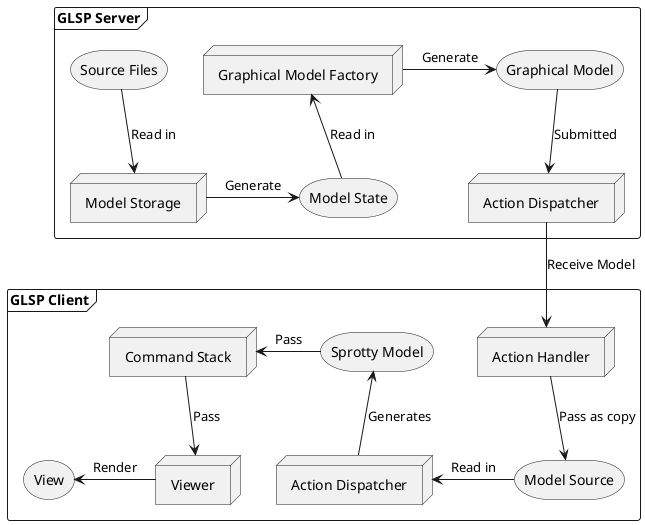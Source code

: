 @startuml

frame "GLSP Server"{
storage "Source Files" as MSO
storage "Model State" as MST
storage "Graphical Model" as MGR

node "Model Storage" as TMS
node "Graphical Model Factory" as TGF
node "Action Dispatcher" as TAD
}

frame "GLSP Client"{
storage "Model Source" as MMO
storage "Sprotty Model" as MSP
storage "View" as MVI

node "Action Handler" as TAH
node "Action Dispatcher" as TAD2
node "Command Stack" as TCS
node "Viewer" as TVI
}

MSO -down-> TMS : "Read in"
TMS -right-> MST : "Generate"
MST -up-> TGF : "Read in"
TGF -right-> MGR : "Generate"
MGR -down-> TAD : "Submitted"

TAD -down-> TAH : "Receive Model"
TAH -down-> MMO : "Pass as copy"
MMO -left-> TAD2 : "Read in"
TAD2 -up-> MSP : "Generates"
MSP -left-> TCS : "Pass"
TCS -down-> TVI : "Pass"

TVI -left-> MVI : "Render"


@enduml